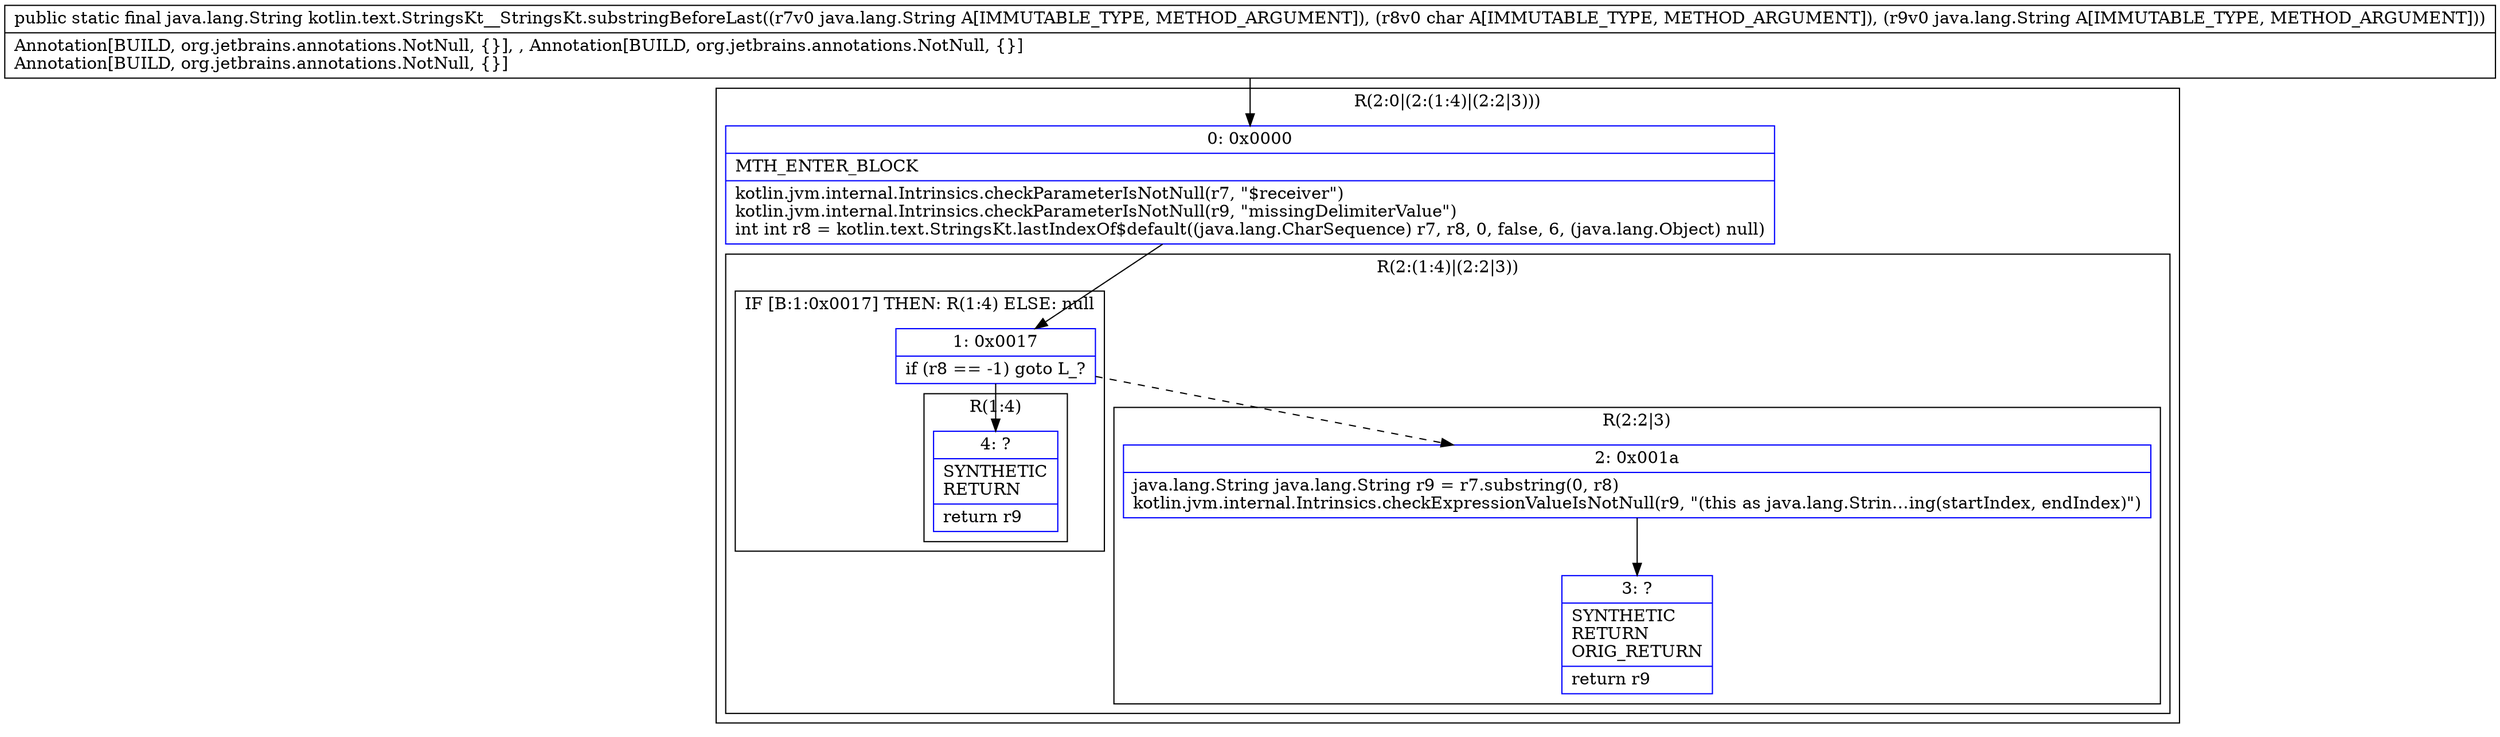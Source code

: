 digraph "CFG forkotlin.text.StringsKt__StringsKt.substringBeforeLast(Ljava\/lang\/String;CLjava\/lang\/String;)Ljava\/lang\/String;" {
subgraph cluster_Region_1180518207 {
label = "R(2:0|(2:(1:4)|(2:2|3)))";
node [shape=record,color=blue];
Node_0 [shape=record,label="{0\:\ 0x0000|MTH_ENTER_BLOCK\l|kotlin.jvm.internal.Intrinsics.checkParameterIsNotNull(r7, \"$receiver\")\lkotlin.jvm.internal.Intrinsics.checkParameterIsNotNull(r9, \"missingDelimiterValue\")\lint int r8 = kotlin.text.StringsKt.lastIndexOf$default((java.lang.CharSequence) r7, r8, 0, false, 6, (java.lang.Object) null)\l}"];
subgraph cluster_Region_1376542894 {
label = "R(2:(1:4)|(2:2|3))";
node [shape=record,color=blue];
subgraph cluster_IfRegion_2043906668 {
label = "IF [B:1:0x0017] THEN: R(1:4) ELSE: null";
node [shape=record,color=blue];
Node_1 [shape=record,label="{1\:\ 0x0017|if (r8 == \-1) goto L_?\l}"];
subgraph cluster_Region_259625525 {
label = "R(1:4)";
node [shape=record,color=blue];
Node_4 [shape=record,label="{4\:\ ?|SYNTHETIC\lRETURN\l|return r9\l}"];
}
}
subgraph cluster_Region_64642380 {
label = "R(2:2|3)";
node [shape=record,color=blue];
Node_2 [shape=record,label="{2\:\ 0x001a|java.lang.String java.lang.String r9 = r7.substring(0, r8)\lkotlin.jvm.internal.Intrinsics.checkExpressionValueIsNotNull(r9, \"(this as java.lang.Strin…ing(startIndex, endIndex)\")\l}"];
Node_3 [shape=record,label="{3\:\ ?|SYNTHETIC\lRETURN\lORIG_RETURN\l|return r9\l}"];
}
}
}
MethodNode[shape=record,label="{public static final java.lang.String kotlin.text.StringsKt__StringsKt.substringBeforeLast((r7v0 java.lang.String A[IMMUTABLE_TYPE, METHOD_ARGUMENT]), (r8v0 char A[IMMUTABLE_TYPE, METHOD_ARGUMENT]), (r9v0 java.lang.String A[IMMUTABLE_TYPE, METHOD_ARGUMENT]))  | Annotation[BUILD, org.jetbrains.annotations.NotNull, \{\}], , Annotation[BUILD, org.jetbrains.annotations.NotNull, \{\}]\lAnnotation[BUILD, org.jetbrains.annotations.NotNull, \{\}]\l}"];
MethodNode -> Node_0;
Node_0 -> Node_1;
Node_1 -> Node_2[style=dashed];
Node_1 -> Node_4;
Node_2 -> Node_3;
}

